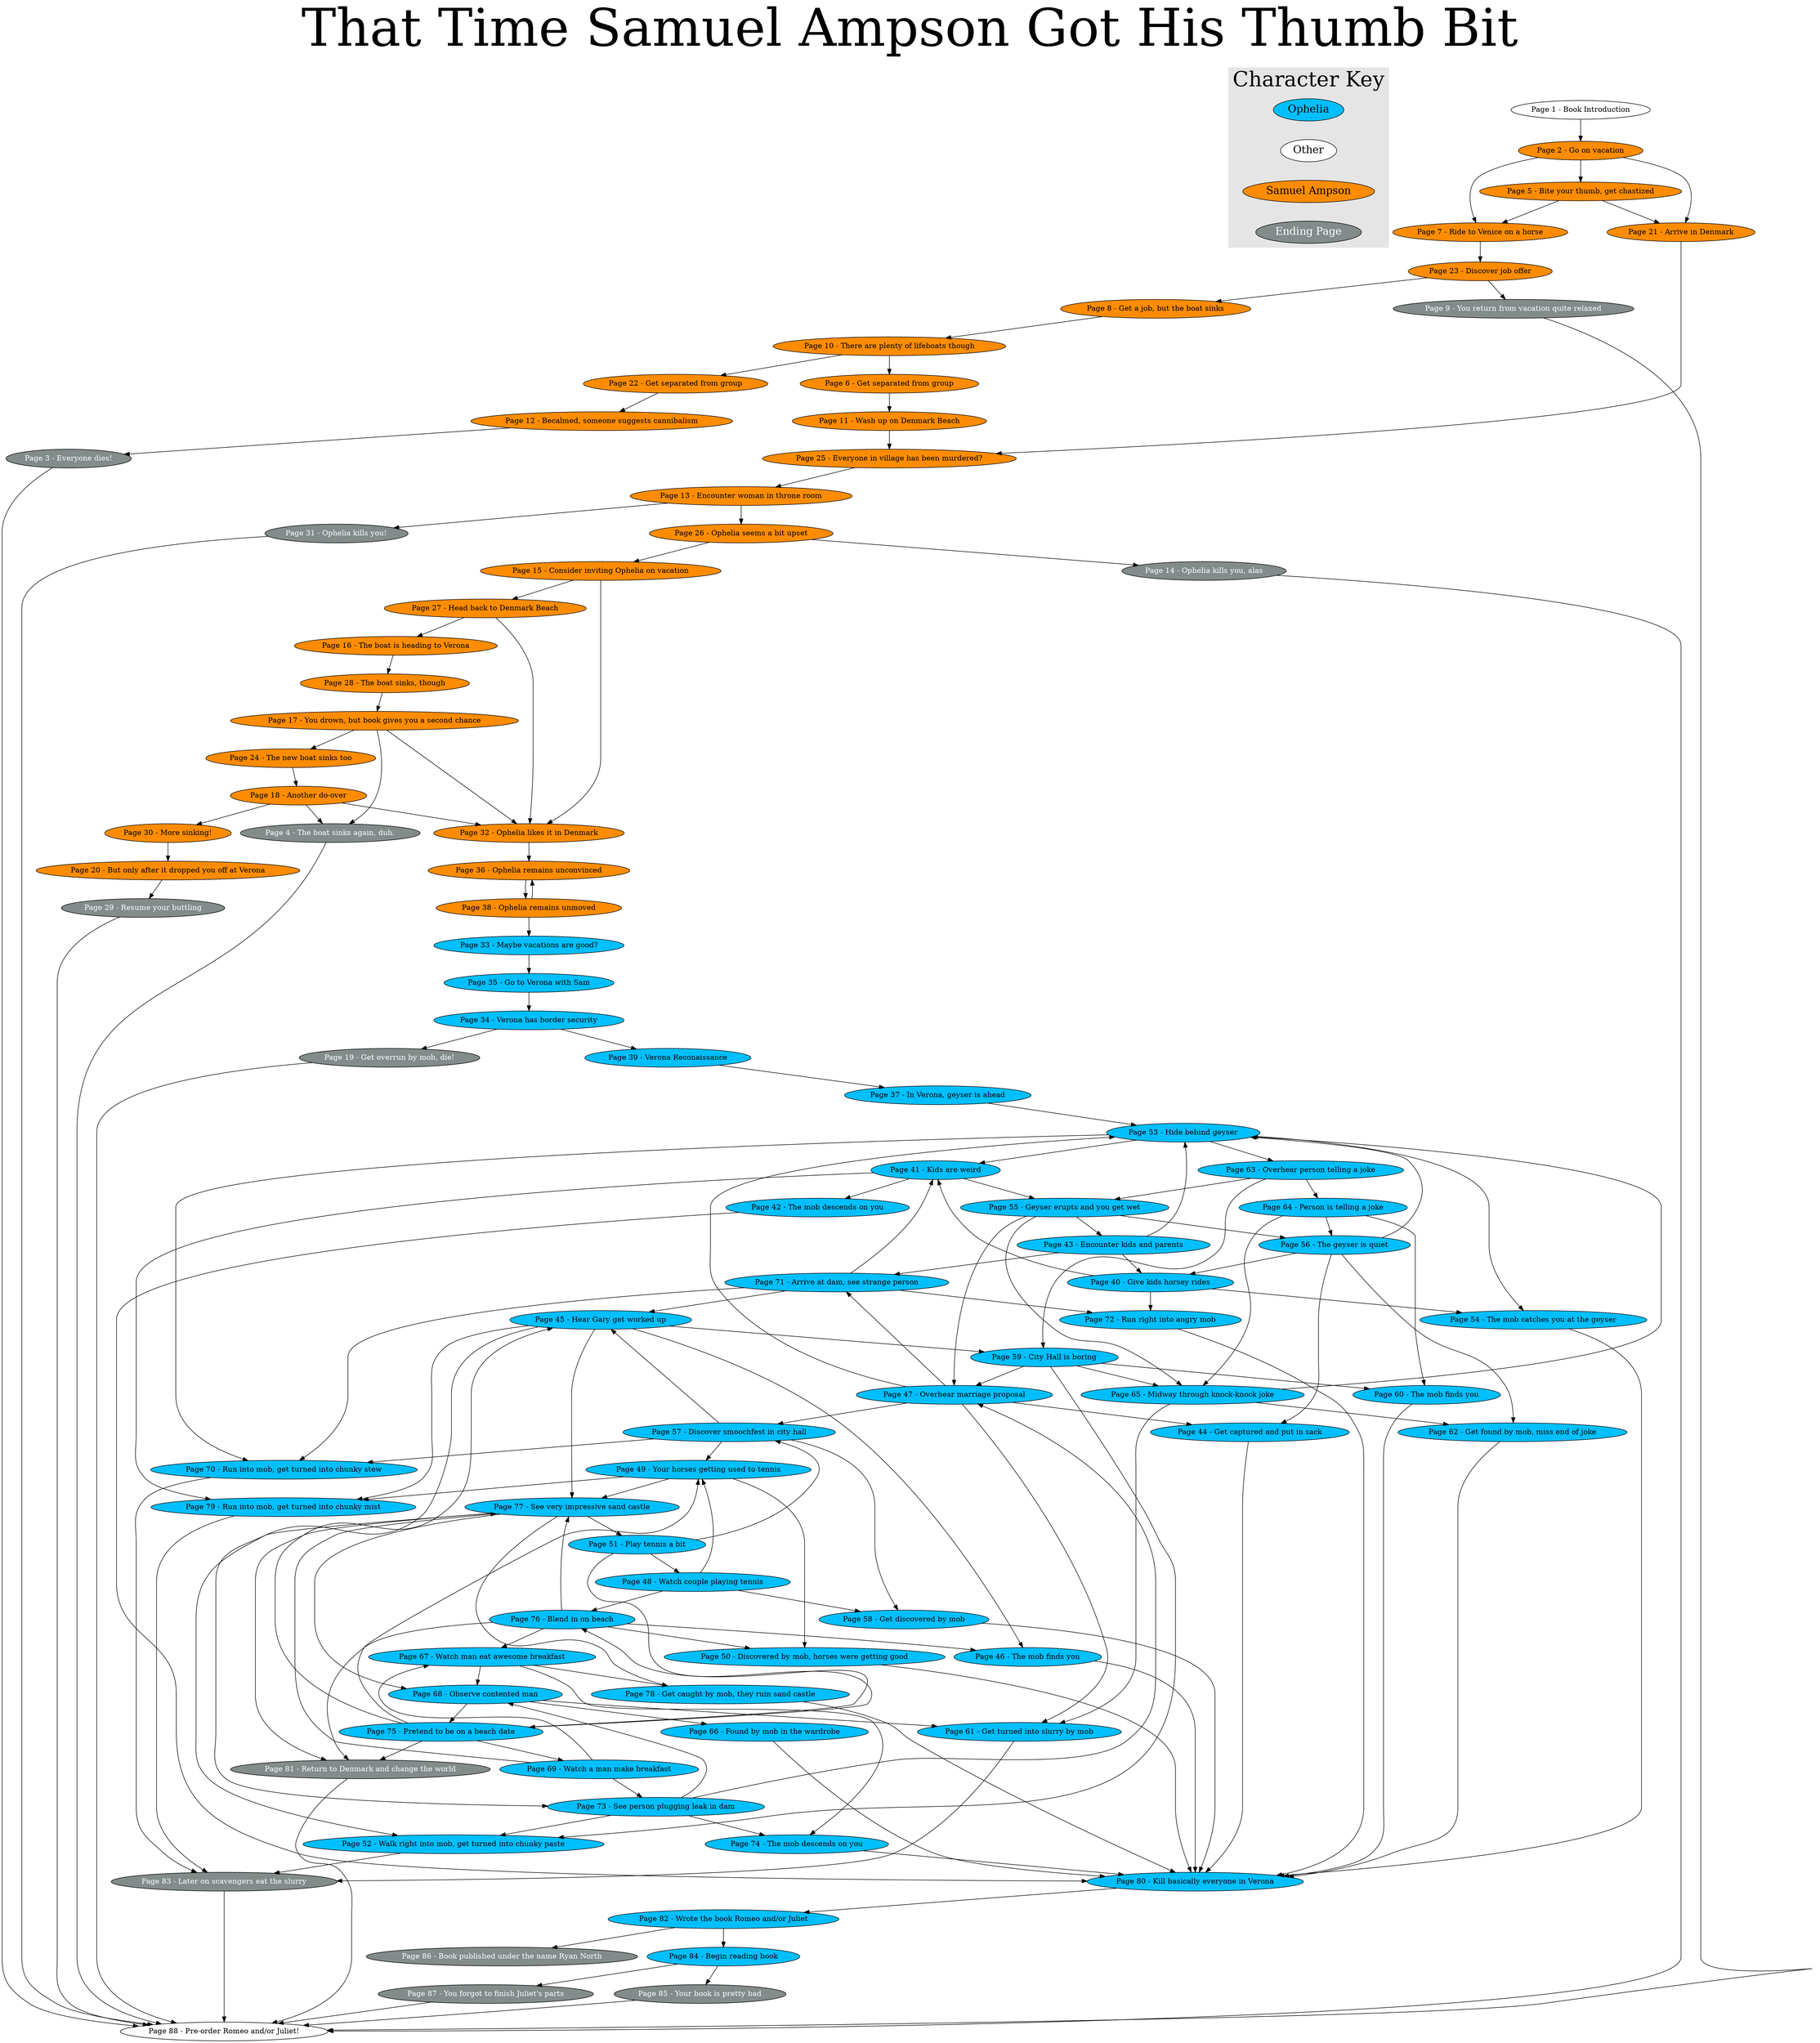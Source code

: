 digraph ampson {

	labelloc="t";
	fontsize=100;
	label="That Time Samuel Ampson Got His Thumb Bit";

	// Character key
	char_0 [label="Ophelia" fontsize=20 fontcolor=black fillcolor=deepskyblue style="filled"];
	char_1 [label="Other" fontsize=20 fontcolor=black fillcolor=white style="filled"];
	char_2 [label="Samuel Ampson" fontsize=20 fontcolor=black fillcolor=darkorange style="filled"];
	ending [label="Ending Page" fontsize=20 fontcolor=white fillcolor=azure4 style="filled"];
	subgraph cluster_charkey {
		edge[style=invis];
		fontsize = 40;
		label = "Character Key";
		style = "filled";
		color = "gray90";
		char_0 -> char_1 -> char_2 -> ending;
	}

	// Pages
	1 [label="Page 1 - Book Introduction" fontcolor=black fillcolor=white style="filled"];
	2 [label="Page 2 - Go on vacation" fontcolor=black fillcolor=darkorange style="filled"];
	3 [label="Page 3 - Everyone dies!" fontcolor=white fillcolor=azure4 style="filled"];
	4 [label="Page 4 - The boat sinks again, duh." fontcolor=white fillcolor=azure4 style="filled"];
	5 [label="Page 5 - Bite your thumb, get chastized" fontcolor=black fillcolor=darkorange style="filled"];
	6 [label="Page 6 - Get separated from group" fontcolor=black fillcolor=darkorange style="filled"];
	7 [label="Page 7 - Ride to Venice on a horse" fontcolor=black fillcolor=darkorange style="filled"];
	8 [label="Page 8 - Get a job, but the boat sinks" fontcolor=black fillcolor=darkorange style="filled"];
	9 [label="Page 9 - You return from vacation quite relaxed" fontcolor=white fillcolor=azure4 style="filled"];
	10 [label="Page 10 - There are plenty of lifeboats though" fontcolor=black fillcolor=darkorange style="filled"];
	11 [label="Page 11 - Wash up on Denmark Beach" fontcolor=black fillcolor=darkorange style="filled"];
	12 [label="Page 12 - Becalmed, someone suggests cannibalism" fontcolor=black fillcolor=darkorange style="filled"];
	13 [label="Page 13 - Encounter woman in throne room" fontcolor=black fillcolor=darkorange style="filled"];
	14 [label="Page 14 - Ophelia kills you, alas" fontcolor=white fillcolor=azure4 style="filled"];
	15 [label="Page 15 - Consider inviting Ophelia on vacation" fontcolor=black fillcolor=darkorange style="filled"];
	16 [label="Page 16 - The boat is heading to Verona" fontcolor=black fillcolor=darkorange style="filled"];
	17 [label="Page 17 - You drown, but book gives you a second chance" fontcolor=black fillcolor=darkorange style="filled"];
	18 [label="Page 18 - Another do-over" fontcolor=black fillcolor=darkorange style="filled"];
	19 [label="Page 19 - Get overrun by mob, die!" fontcolor=white fillcolor=azure4 style="filled"];
	20 [label="Page 20 - But only after it dropped you off at Verona" fontcolor=black fillcolor=darkorange style="filled"];
	21 [label="Page 21 - Arrive in Denmark" fontcolor=black fillcolor=darkorange style="filled"];
	22 [label="Page 22 - Get separated from group" fontcolor=black fillcolor=darkorange style="filled"];
	23 [label="Page 23 - Discover job offer" fontcolor=black fillcolor=darkorange style="filled"];
	24 [label="Page 24 - The new boat sinks too" fontcolor=black fillcolor=darkorange style="filled"];
	25 [label="Page 25 - Everyone in village has been murdered?" fontcolor=black fillcolor=darkorange style="filled"];
	26 [label="Page 26 - Ophelia seems a bit upset" fontcolor=black fillcolor=darkorange style="filled"];
	27 [label="Page 27 - Head back to Denmark Beach" fontcolor=black fillcolor=darkorange style="filled"];
	28 [label="Page 28 - The boat sinks, though" fontcolor=black fillcolor=darkorange style="filled"];
	29 [label="Page 29 - Resume your buttling" fontcolor=white fillcolor=azure4 style="filled"];
	30 [label="Page 30 - More sinking!" fontcolor=black fillcolor=darkorange style="filled"];
	31 [label="Page 31 - Ophelia kills you!" fontcolor=white fillcolor=azure4 style="filled"];
	32 [label="Page 32 - Ophelia likes it in Denmark" fontcolor=black fillcolor=darkorange style="filled"];
	33 [label="Page 33 - Maybe vacations are good?" fontcolor=black fillcolor=deepskyblue style="filled"];
	34 [label="Page 34 - Verona has border security" fontcolor=black fillcolor=deepskyblue style="filled"];
	35 [label="Page 35 - Go to Verona with Sam" fontcolor=black fillcolor=deepskyblue style="filled"];
	36 [label="Page 36 - Ophelia remains unconvinced" fontcolor=black fillcolor=darkorange style="filled"];
	37 [label="Page 37 - In Verona, geyser is ahead" fontcolor=black fillcolor=deepskyblue style="filled"];
	38 [label="Page 38 - Ophelia remains unmoved" fontcolor=black fillcolor=darkorange style="filled"];
	39 [label="Page 39 - Verona Reconaissance" fontcolor=black fillcolor=deepskyblue style="filled"];
	40 [label="Page 40 - Give kids horsey rides" fontcolor=black fillcolor=deepskyblue style="filled"];
	41 [label="Page 41 - Kids are weird" fontcolor=black fillcolor=deepskyblue style="filled"];
	42 [label="Page 42 - The mob descends on you" fontcolor=black fillcolor=deepskyblue style="filled"];
	43 [label="Page 43 - Encounter kids and parents" fontcolor=black fillcolor=deepskyblue style="filled"];
	44 [label="Page 44 - Get captured and put in sack" fontcolor=black fillcolor=deepskyblue style="filled"];
	45 [label="Page 45 - Hear Gary get worked up" fontcolor=black fillcolor=deepskyblue style="filled"];
	46 [label="Page 46 - The mob finds you" fontcolor=black fillcolor=deepskyblue style="filled"];
	47 [label="Page 47 - Overhear marriage proposal" fontcolor=black fillcolor=deepskyblue style="filled"];
	48 [label="Page 48 - Watch couple playing tennis" fontcolor=black fillcolor=deepskyblue style="filled"];
	49 [label="Page 49 - Your horses getting used to tennis" fontcolor=black fillcolor=deepskyblue style="filled"];
	50 [label="Page 50 - Discovered by mob, horses were getting good" fontcolor=black fillcolor=deepskyblue style="filled"];
	51 [label="Page 51 - Play tennis a bit" fontcolor=black fillcolor=deepskyblue style="filled"];
	52 [label="Page 52 - Walk right into mob, get turned into chunky paste" fontcolor=black fillcolor=deepskyblue style="filled"];
	53 [label="Page 53 - Hide behind geyser" fontcolor=black fillcolor=deepskyblue style="filled"];
	54 [label="Page 54 - The mob catches you at the geyser" fontcolor=black fillcolor=deepskyblue style="filled"];
	55 [label="Page 55 - Geyser erupts and you get wet" fontcolor=black fillcolor=deepskyblue style="filled"];
	56 [label="Page 56 - The geyser is quiet" fontcolor=black fillcolor=deepskyblue style="filled"];
	57 [label="Page 57 - Discover smoochfest in city hall" fontcolor=black fillcolor=deepskyblue style="filled"];
	58 [label="Page 58 - Get discovered by mob" fontcolor=black fillcolor=deepskyblue style="filled"];
	59 [label="Page 59 - City Hall is boring" fontcolor=black fillcolor=deepskyblue style="filled"];
	60 [label="Page 60 - The mob finds you" fontcolor=black fillcolor=deepskyblue style="filled"];
	61 [label="Page 61 - Get turned into slurry by mob" fontcolor=black fillcolor=deepskyblue style="filled"];
	62 [label="Page 62 - Get found by mob, miss end of joke" fontcolor=black fillcolor=deepskyblue style="filled"];
	63 [label="Page 63 - Overhear person telling a joke" fontcolor=black fillcolor=deepskyblue style="filled"];
	64 [label="Page 64 - Person is telling a joke" fontcolor=black fillcolor=deepskyblue style="filled"];
	65 [label="Page 65 - Midway through knock-knock joke" fontcolor=black fillcolor=deepskyblue style="filled"];
	66 [label="Page 66 - Found by mob in the wardrobe" fontcolor=black fillcolor=deepskyblue style="filled"];
	67 [label="Page 67 - Watch man eat awesome breakfast" fontcolor=black fillcolor=deepskyblue style="filled"];
	68 [label="Page 68 - Observe contented man" fontcolor=black fillcolor=deepskyblue style="filled"];
	69 [label="Page 69 - Watch a man make breakfast" fontcolor=black fillcolor=deepskyblue style="filled"];
	70 [label="Page 70 - Run into mob, get turned into chunky stew" fontcolor=black fillcolor=deepskyblue style="filled"];
	71 [label="Page 71 - Arrive at dam, see strange person" fontcolor=black fillcolor=deepskyblue style="filled"];
	72 [label="Page 72 - Run right into angry mob" fontcolor=black fillcolor=deepskyblue style="filled"];
	73 [label="Page 73 - See person plugging leak in dam" fontcolor=black fillcolor=deepskyblue style="filled"];
	74 [label="Page 74 - The mob descends on you" fontcolor=black fillcolor=deepskyblue style="filled"];
	75 [label="Page 75 - Pretend to be on a beach date" fontcolor=black fillcolor=deepskyblue style="filled"];
	76 [label="Page 76 - Blend in on beach" fontcolor=black fillcolor=deepskyblue style="filled"];
	77 [label="Page 77 - See very impressive sand castle" fontcolor=black fillcolor=deepskyblue style="filled"];
	78 [label="Page 78 - Get caught by mob, they ruin sand castle" fontcolor=black fillcolor=deepskyblue style="filled"];
	79 [label="Page 79 - Run into mob, get turned into chunky mist" fontcolor=black fillcolor=deepskyblue style="filled"];
	80 [label="Page 80 - Kill basically everyone in Verona" fontcolor=black fillcolor=deepskyblue style="filled"];
	81 [label="Page 81 - Return to Denmark and change the world" fontcolor=white fillcolor=azure4 style="filled"];
	82 [label="Page 82 - Wrote the book Romeo and/or Juliet" fontcolor=black fillcolor=deepskyblue style="filled"];
	83 [label="Page 83 - Later on scavengers eat the slurry" fontcolor=white fillcolor=azure4 style="filled"];
	84 [label="Page 84 - Begin reading book" fontcolor=black fillcolor=deepskyblue style="filled"];
	85 [label="Page 85 - Your book is pretty bad" fontcolor=white fillcolor=azure4 style="filled"];
	86 [label="Page 86 - Book published under the name Ryan North" fontcolor=white fillcolor=azure4 style="filled"];
	87 [label="Page 87 - You forgot to finish Juliet's parts" fontcolor=white fillcolor=azure4 style="filled"];
	88 [label="Page 88 - Pre-order Romeo and/or Juliet!" fontcolor=black fillcolor=white style="filled"];

	// Choices
	1 -> 2;
	2 -> 5;
	2 -> 7;
	2 -> 21;
	3 -> 88;
	4 -> 88;
	5 -> 7;
	5 -> 21;
	6 -> 11;
	7 -> 23;
	8 -> 10;
	9 -> 88;
	10 -> 6;
	10 -> 22;
	11 -> 25;
	12 -> 3;
	13 -> 26;
	13 -> 31;
	14 -> 88;
	15 -> 27;
	15 -> 32;
	16 -> 28;
	17 -> 4;
	17 -> 24;
	17 -> 32;
	18 -> 4;
	18 -> 30;
	18 -> 32;
	19 -> 88;
	20 -> 29;
	21 -> 25;
	22 -> 12;
	23 -> 8;
	23 -> 9;
	24 -> 18;
	25 -> 13;
	26 -> 14;
	26 -> 15;
	27 -> 16;
	27 -> 32;
	28 -> 17;
	29 -> 88;
	30 -> 20;
	31 -> 88;
	32 -> 36;
	33 -> 35;
	34 -> 19;
	34 -> 39;
	35 -> 34;
	36 -> 38;
	37 -> 53;
	38 -> 33;
	38 -> 36;
	39 -> 37;
	40 -> 41;
	40 -> 54;
	40 -> 72;
	41 -> 42;
	41 -> 55;
	41 -> 79;
	42 -> 80;
	43 -> 40;
	43 -> 53;
	43 -> 71;
	44 -> 80;
	45 -> 46;
	45 -> 59;
	45 -> 73;
	45 -> 77;
	45 -> 79;
	46 -> 80;
	47 -> 44;
	47 -> 53;
	47 -> 57;
	47 -> 61;
	47 -> 71;
	48 -> 49;
	48 -> 58;
	48 -> 76;
	49 -> 50;
	49 -> 77;
	49 -> 79;
	50 -> 80;
	51 -> 48;
	51 -> 57;
	51 -> 75;
	52 -> 83;
	53 -> 41;
	53 -> 54;
	53 -> 63;
	53 -> 70;
	54 -> 80;
	55 -> 43;
	55 -> 47;
	55 -> 56;
	55 -> 65;
	56 -> 40;
	56 -> 44;
	56 -> 53;
	56 -> 62;
	57 -> 45;
	57 -> 49;
	57 -> 58;
	57 -> 70;
	58 -> 80;
	59 -> 47;
	59 -> 52;
	59 -> 60;
	59 -> 65;
	60 -> 80;
	61 -> 83;
	62 -> 80;
	63 -> 55;
	63 -> 59;
	63 -> 64;
	64 -> 56;
	64 -> 60;
	64 -> 65;
	65 -> 53;
	65 -> 61;
	65 -> 62;
	66 -> 80;
	67 -> 68;
	67 -> 74;
	67 -> 78;
	68 -> 61;
	68 -> 66;
	68 -> 75;
	69 -> 67;
	69 -> 73;
	69 -> 77;
	70 -> 83;
	71 -> 41;
	71 -> 45;
	71 -> 70;
	71 -> 72;
	72 -> 80;
	73 -> 47;
	73 -> 52;
	73 -> 68;
	73 -> 74;
	74 -> 80;
	75 -> 45;
	75 -> 49;
	75 -> 69;
	75 -> 76;
	75 -> 81;
	76 -> 46;
	76 -> 50;
	76 -> 67;
	76 -> 77;
	76 -> 81;
	77 -> 51;
	77 -> 52;
	77 -> 68;
	77 -> 78;
	77 -> 81;
	78 -> 80;
	79 -> 83;
	80 -> 82;
	81 -> 88;
	82 -> 84;
	82 -> 86;
	83 -> 88;
	84 -> 85;
	84 -> 87;
	85 -> 88;
	87 -> 88;

}
